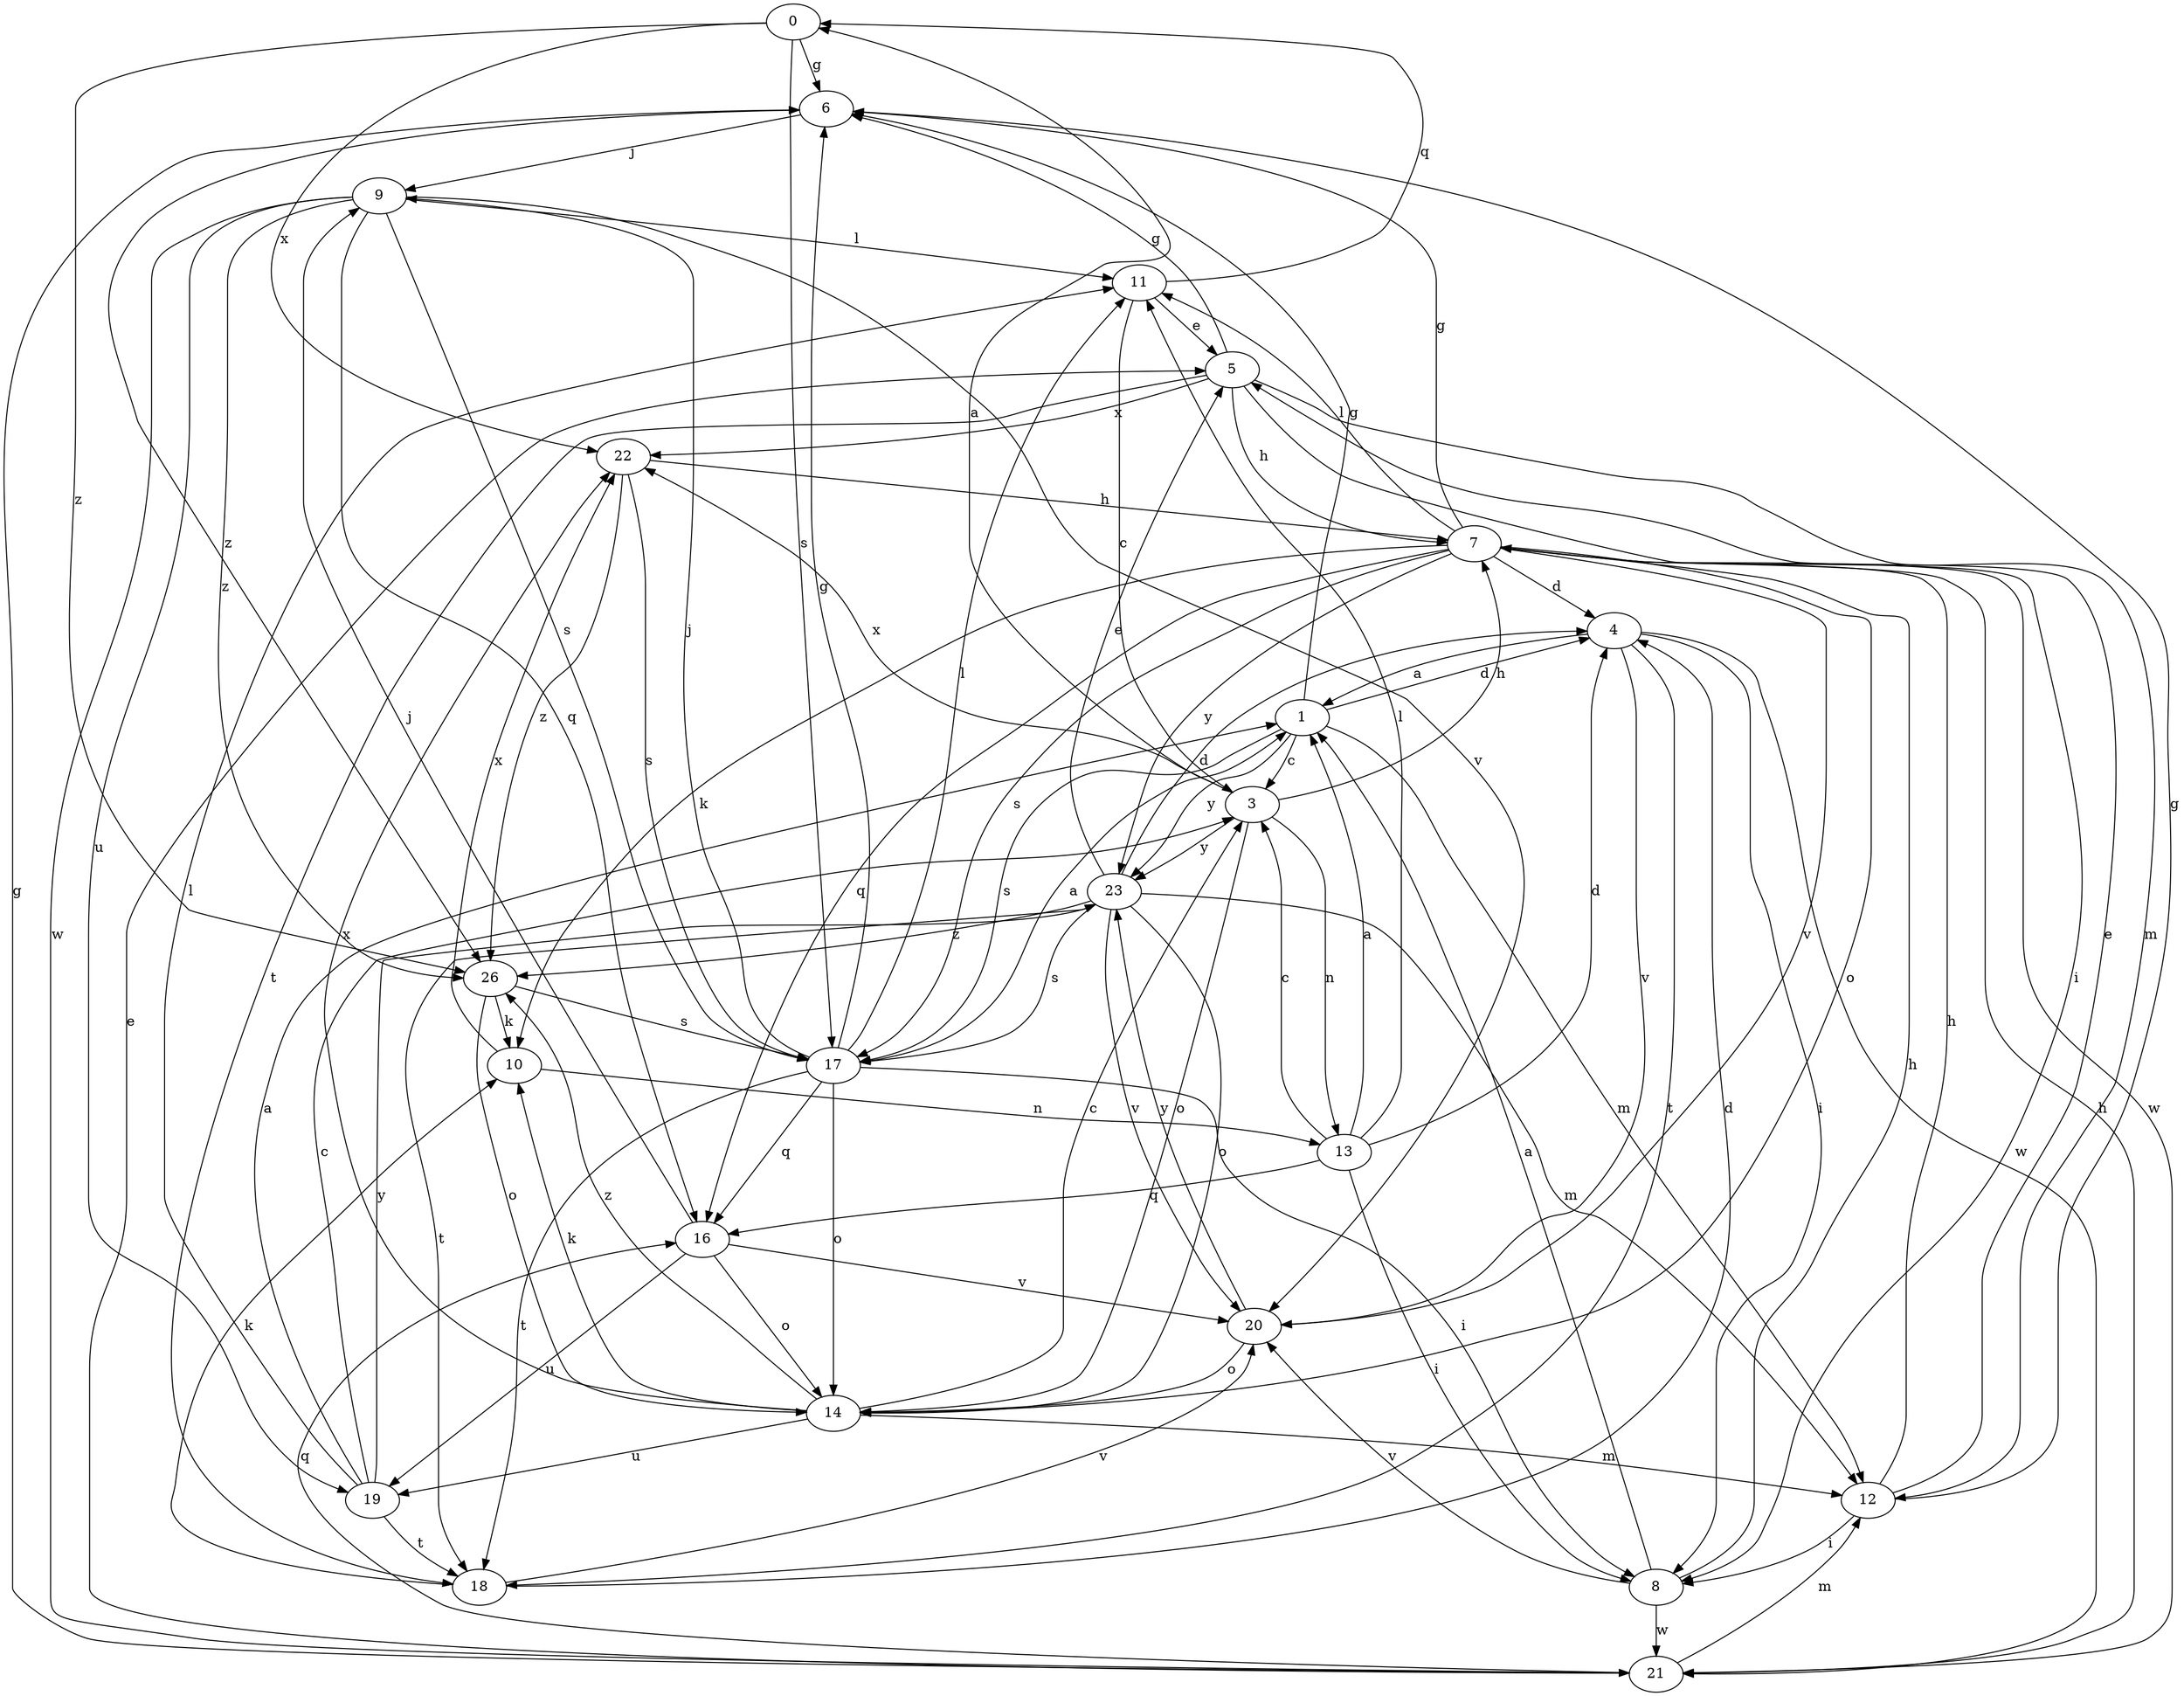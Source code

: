 strict digraph  {
0;
1;
3;
4;
5;
6;
7;
8;
9;
10;
11;
12;
13;
14;
16;
17;
18;
19;
20;
21;
22;
23;
26;
0 -> 6  [label=g];
0 -> 17  [label=s];
0 -> 22  [label=x];
0 -> 26  [label=z];
1 -> 3  [label=c];
1 -> 4  [label=d];
1 -> 6  [label=g];
1 -> 12  [label=m];
1 -> 17  [label=s];
1 -> 23  [label=y];
3 -> 0  [label=a];
3 -> 7  [label=h];
3 -> 13  [label=n];
3 -> 14  [label=o];
3 -> 22  [label=x];
3 -> 23  [label=y];
4 -> 1  [label=a];
4 -> 8  [label=i];
4 -> 18  [label=t];
4 -> 20  [label=v];
4 -> 21  [label=w];
5 -> 6  [label=g];
5 -> 7  [label=h];
5 -> 8  [label=i];
5 -> 12  [label=m];
5 -> 18  [label=t];
5 -> 22  [label=x];
6 -> 9  [label=j];
6 -> 26  [label=z];
7 -> 4  [label=d];
7 -> 6  [label=g];
7 -> 10  [label=k];
7 -> 11  [label=l];
7 -> 14  [label=o];
7 -> 16  [label=q];
7 -> 17  [label=s];
7 -> 20  [label=v];
7 -> 21  [label=w];
7 -> 23  [label=y];
8 -> 1  [label=a];
8 -> 7  [label=h];
8 -> 20  [label=v];
8 -> 21  [label=w];
9 -> 11  [label=l];
9 -> 16  [label=q];
9 -> 17  [label=s];
9 -> 19  [label=u];
9 -> 20  [label=v];
9 -> 21  [label=w];
9 -> 26  [label=z];
10 -> 13  [label=n];
10 -> 22  [label=x];
11 -> 3  [label=c];
11 -> 5  [label=e];
11 -> 0  [label=q];
12 -> 5  [label=e];
12 -> 6  [label=g];
12 -> 7  [label=h];
12 -> 8  [label=i];
13 -> 1  [label=a];
13 -> 3  [label=c];
13 -> 4  [label=d];
13 -> 8  [label=i];
13 -> 11  [label=l];
13 -> 16  [label=q];
14 -> 3  [label=c];
14 -> 10  [label=k];
14 -> 12  [label=m];
14 -> 19  [label=u];
14 -> 22  [label=x];
14 -> 26  [label=z];
16 -> 9  [label=j];
16 -> 14  [label=o];
16 -> 19  [label=u];
16 -> 20  [label=v];
17 -> 1  [label=a];
17 -> 6  [label=g];
17 -> 8  [label=i];
17 -> 9  [label=j];
17 -> 11  [label=l];
17 -> 14  [label=o];
17 -> 16  [label=q];
17 -> 18  [label=t];
18 -> 4  [label=d];
18 -> 10  [label=k];
18 -> 20  [label=v];
19 -> 1  [label=a];
19 -> 3  [label=c];
19 -> 11  [label=l];
19 -> 18  [label=t];
19 -> 23  [label=y];
20 -> 14  [label=o];
20 -> 23  [label=y];
21 -> 5  [label=e];
21 -> 6  [label=g];
21 -> 7  [label=h];
21 -> 12  [label=m];
21 -> 16  [label=q];
22 -> 7  [label=h];
22 -> 17  [label=s];
22 -> 26  [label=z];
23 -> 4  [label=d];
23 -> 5  [label=e];
23 -> 12  [label=m];
23 -> 14  [label=o];
23 -> 17  [label=s];
23 -> 18  [label=t];
23 -> 20  [label=v];
23 -> 26  [label=z];
26 -> 10  [label=k];
26 -> 14  [label=o];
26 -> 17  [label=s];
}
